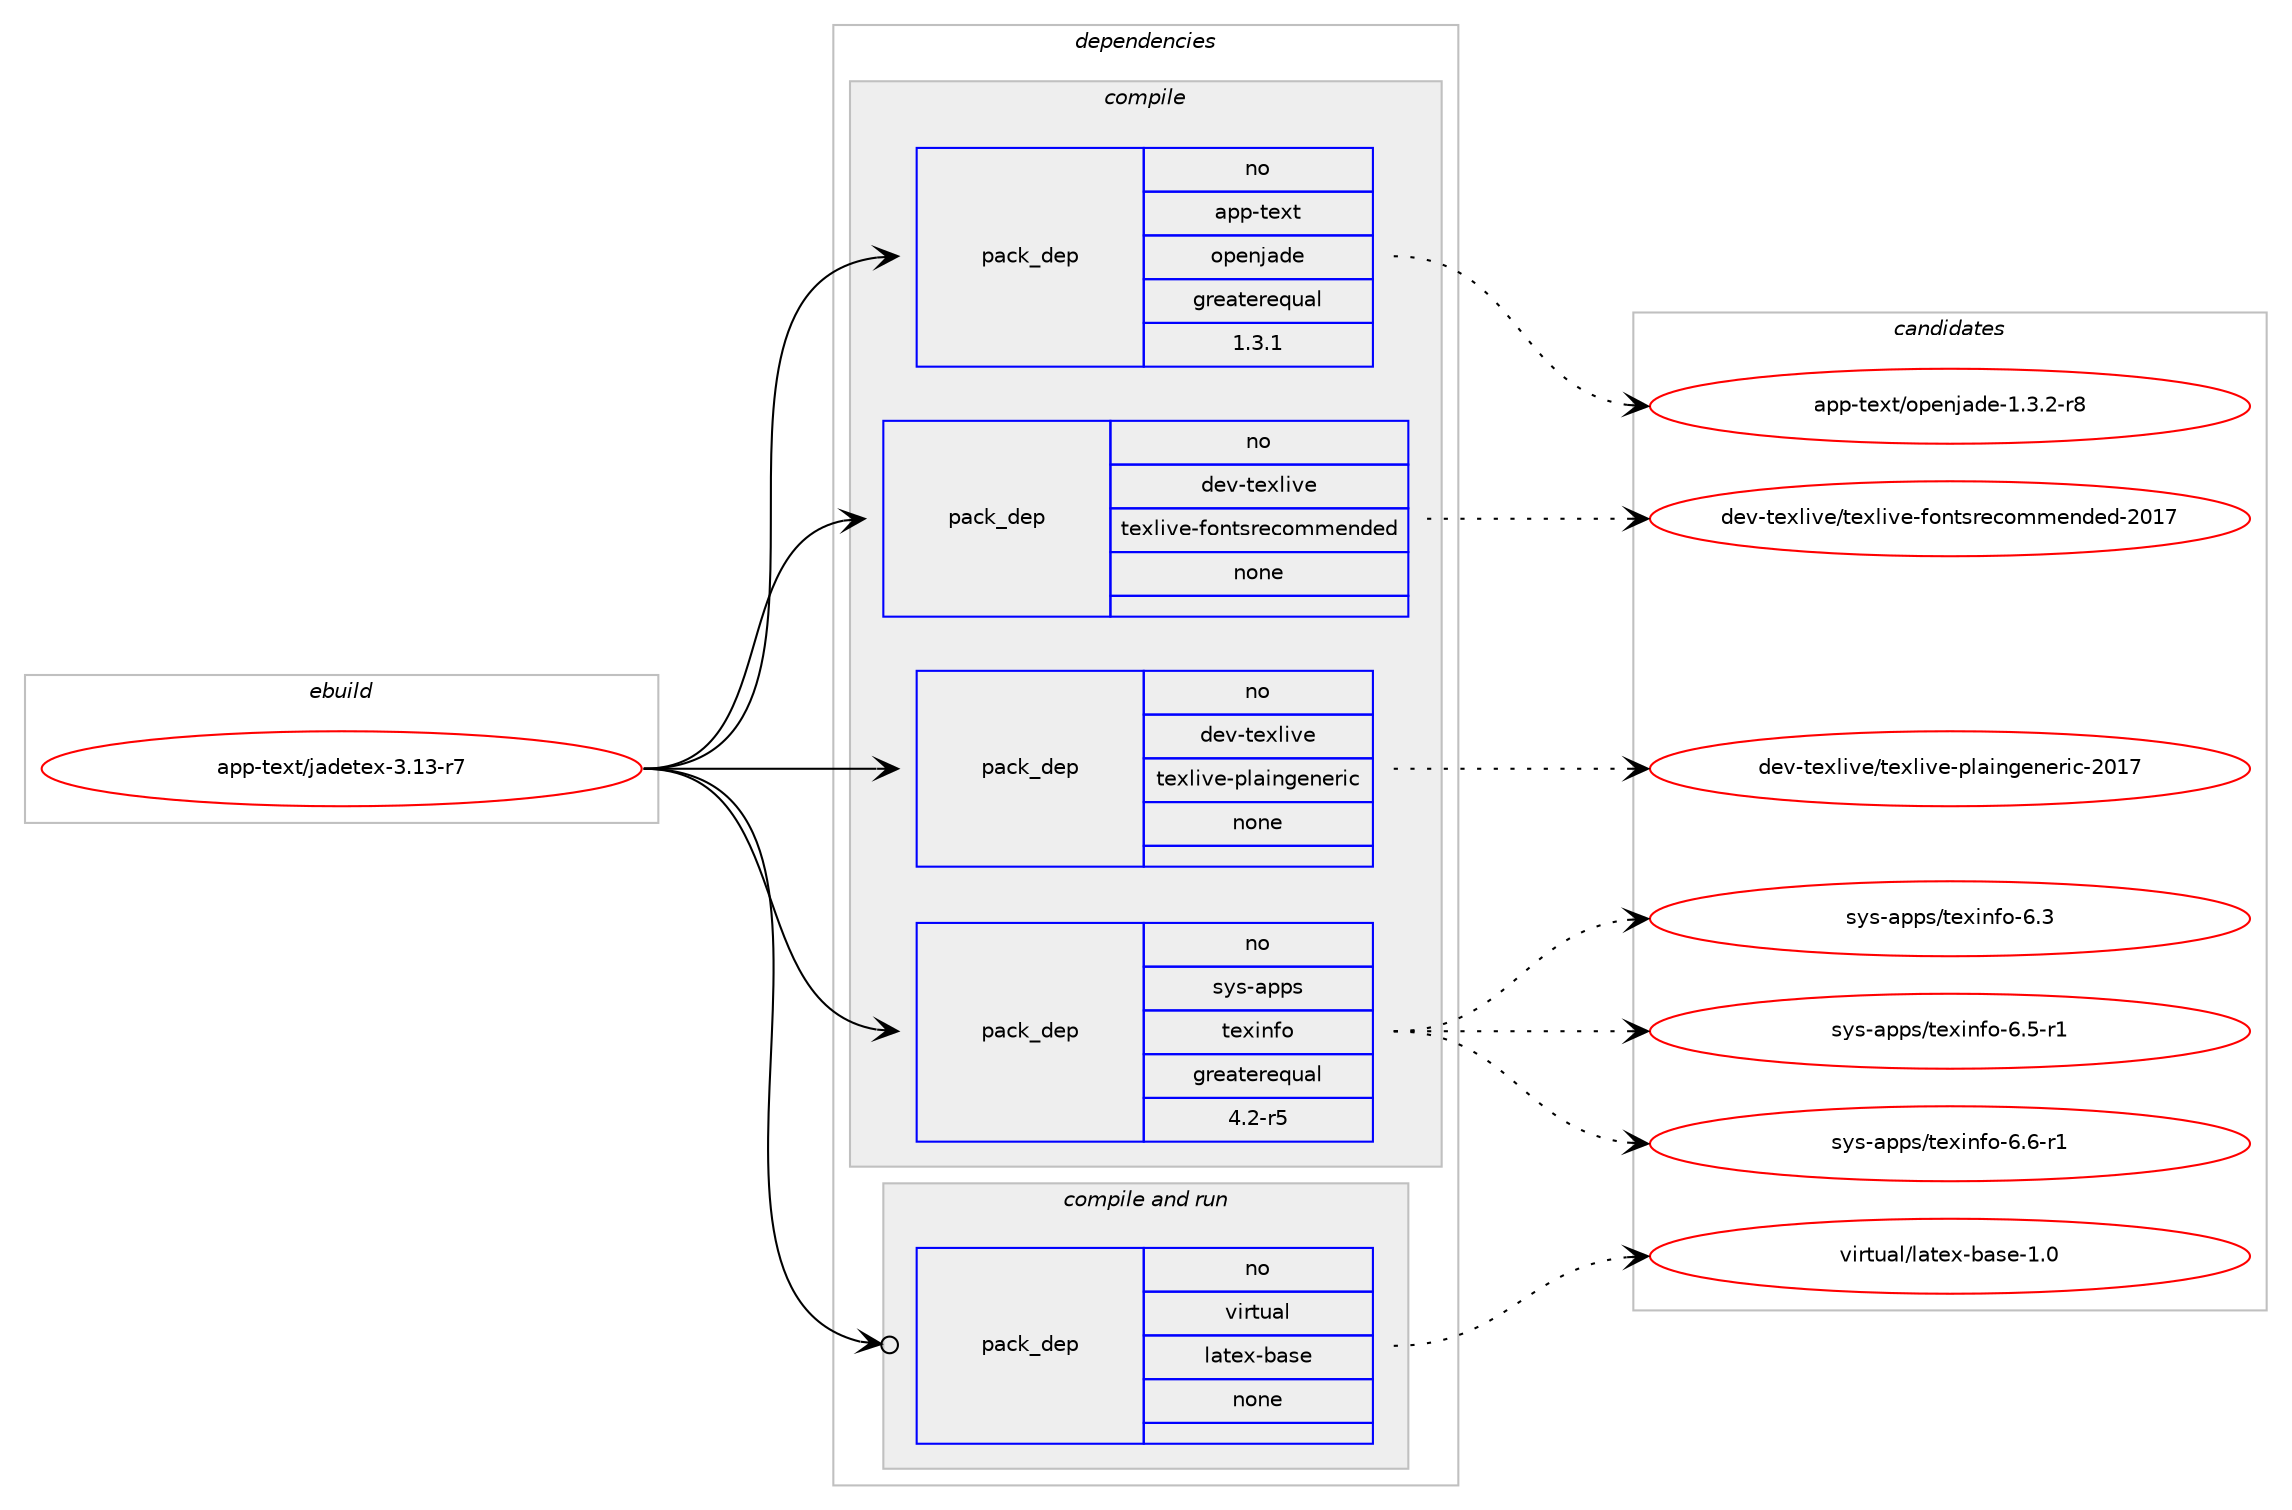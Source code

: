 digraph prolog {

# *************
# Graph options
# *************

newrank=true;
concentrate=true;
compound=true;
graph [rankdir=LR,fontname=Helvetica,fontsize=10,ranksep=1.5];#, ranksep=2.5, nodesep=0.2];
edge  [arrowhead=vee];
node  [fontname=Helvetica,fontsize=10];

# **********
# The ebuild
# **********

subgraph cluster_leftcol {
color=gray;
rank=same;
label=<<i>ebuild</i>>;
id [label="app-text/jadetex-3.13-r7", color=red, width=4, href="../app-text/jadetex-3.13-r7.svg"];
}

# ****************
# The dependencies
# ****************

subgraph cluster_midcol {
color=gray;
label=<<i>dependencies</i>>;
subgraph cluster_compile {
fillcolor="#eeeeee";
style=filled;
label=<<i>compile</i>>;
subgraph pack933629 {
dependency1309775 [label=<<TABLE BORDER="0" CELLBORDER="1" CELLSPACING="0" CELLPADDING="4" WIDTH="220"><TR><TD ROWSPAN="6" CELLPADDING="30">pack_dep</TD></TR><TR><TD WIDTH="110">no</TD></TR><TR><TD>app-text</TD></TR><TR><TD>openjade</TD></TR><TR><TD>greaterequal</TD></TR><TR><TD>1.3.1</TD></TR></TABLE>>, shape=none, color=blue];
}
id:e -> dependency1309775:w [weight=20,style="solid",arrowhead="vee"];
subgraph pack933630 {
dependency1309776 [label=<<TABLE BORDER="0" CELLBORDER="1" CELLSPACING="0" CELLPADDING="4" WIDTH="220"><TR><TD ROWSPAN="6" CELLPADDING="30">pack_dep</TD></TR><TR><TD WIDTH="110">no</TD></TR><TR><TD>dev-texlive</TD></TR><TR><TD>texlive-fontsrecommended</TD></TR><TR><TD>none</TD></TR><TR><TD></TD></TR></TABLE>>, shape=none, color=blue];
}
id:e -> dependency1309776:w [weight=20,style="solid",arrowhead="vee"];
subgraph pack933631 {
dependency1309777 [label=<<TABLE BORDER="0" CELLBORDER="1" CELLSPACING="0" CELLPADDING="4" WIDTH="220"><TR><TD ROWSPAN="6" CELLPADDING="30">pack_dep</TD></TR><TR><TD WIDTH="110">no</TD></TR><TR><TD>dev-texlive</TD></TR><TR><TD>texlive-plaingeneric</TD></TR><TR><TD>none</TD></TR><TR><TD></TD></TR></TABLE>>, shape=none, color=blue];
}
id:e -> dependency1309777:w [weight=20,style="solid",arrowhead="vee"];
subgraph pack933632 {
dependency1309778 [label=<<TABLE BORDER="0" CELLBORDER="1" CELLSPACING="0" CELLPADDING="4" WIDTH="220"><TR><TD ROWSPAN="6" CELLPADDING="30">pack_dep</TD></TR><TR><TD WIDTH="110">no</TD></TR><TR><TD>sys-apps</TD></TR><TR><TD>texinfo</TD></TR><TR><TD>greaterequal</TD></TR><TR><TD>4.2-r5</TD></TR></TABLE>>, shape=none, color=blue];
}
id:e -> dependency1309778:w [weight=20,style="solid",arrowhead="vee"];
}
subgraph cluster_compileandrun {
fillcolor="#eeeeee";
style=filled;
label=<<i>compile and run</i>>;
subgraph pack933633 {
dependency1309779 [label=<<TABLE BORDER="0" CELLBORDER="1" CELLSPACING="0" CELLPADDING="4" WIDTH="220"><TR><TD ROWSPAN="6" CELLPADDING="30">pack_dep</TD></TR><TR><TD WIDTH="110">no</TD></TR><TR><TD>virtual</TD></TR><TR><TD>latex-base</TD></TR><TR><TD>none</TD></TR><TR><TD></TD></TR></TABLE>>, shape=none, color=blue];
}
id:e -> dependency1309779:w [weight=20,style="solid",arrowhead="odotvee"];
}
subgraph cluster_run {
fillcolor="#eeeeee";
style=filled;
label=<<i>run</i>>;
}
}

# **************
# The candidates
# **************

subgraph cluster_choices {
rank=same;
color=gray;
label=<<i>candidates</i>>;

subgraph choice933629 {
color=black;
nodesep=1;
choice971121124511610112011647111112101110106971001014549465146504511456 [label="app-text/openjade-1.3.2-r8", color=red, width=4,href="../app-text/openjade-1.3.2-r8.svg"];
dependency1309775:e -> choice971121124511610112011647111112101110106971001014549465146504511456:w [style=dotted,weight="100"];
}
subgraph choice933630 {
color=black;
nodesep=1;
choice100101118451161011201081051181014711610112010810511810145102111110116115114101991111091091011101001011004550484955 [label="dev-texlive/texlive-fontsrecommended-2017", color=red, width=4,href="../dev-texlive/texlive-fontsrecommended-2017.svg"];
dependency1309776:e -> choice100101118451161011201081051181014711610112010810511810145102111110116115114101991111091091011101001011004550484955:w [style=dotted,weight="100"];
}
subgraph choice933631 {
color=black;
nodesep=1;
choice10010111845116101120108105118101471161011201081051181014511210897105110103101110101114105994550484955 [label="dev-texlive/texlive-plaingeneric-2017", color=red, width=4,href="../dev-texlive/texlive-plaingeneric-2017.svg"];
dependency1309777:e -> choice10010111845116101120108105118101471161011201081051181014511210897105110103101110101114105994550484955:w [style=dotted,weight="100"];
}
subgraph choice933632 {
color=black;
nodesep=1;
choice11512111545971121121154711610112010511010211145544651 [label="sys-apps/texinfo-6.3", color=red, width=4,href="../sys-apps/texinfo-6.3.svg"];
choice115121115459711211211547116101120105110102111455446534511449 [label="sys-apps/texinfo-6.5-r1", color=red, width=4,href="../sys-apps/texinfo-6.5-r1.svg"];
choice115121115459711211211547116101120105110102111455446544511449 [label="sys-apps/texinfo-6.6-r1", color=red, width=4,href="../sys-apps/texinfo-6.6-r1.svg"];
dependency1309778:e -> choice11512111545971121121154711610112010511010211145544651:w [style=dotted,weight="100"];
dependency1309778:e -> choice115121115459711211211547116101120105110102111455446534511449:w [style=dotted,weight="100"];
dependency1309778:e -> choice115121115459711211211547116101120105110102111455446544511449:w [style=dotted,weight="100"];
}
subgraph choice933633 {
color=black;
nodesep=1;
choice11810511411611797108471089711610112045989711510145494648 [label="virtual/latex-base-1.0", color=red, width=4,href="../virtual/latex-base-1.0.svg"];
dependency1309779:e -> choice11810511411611797108471089711610112045989711510145494648:w [style=dotted,weight="100"];
}
}

}
